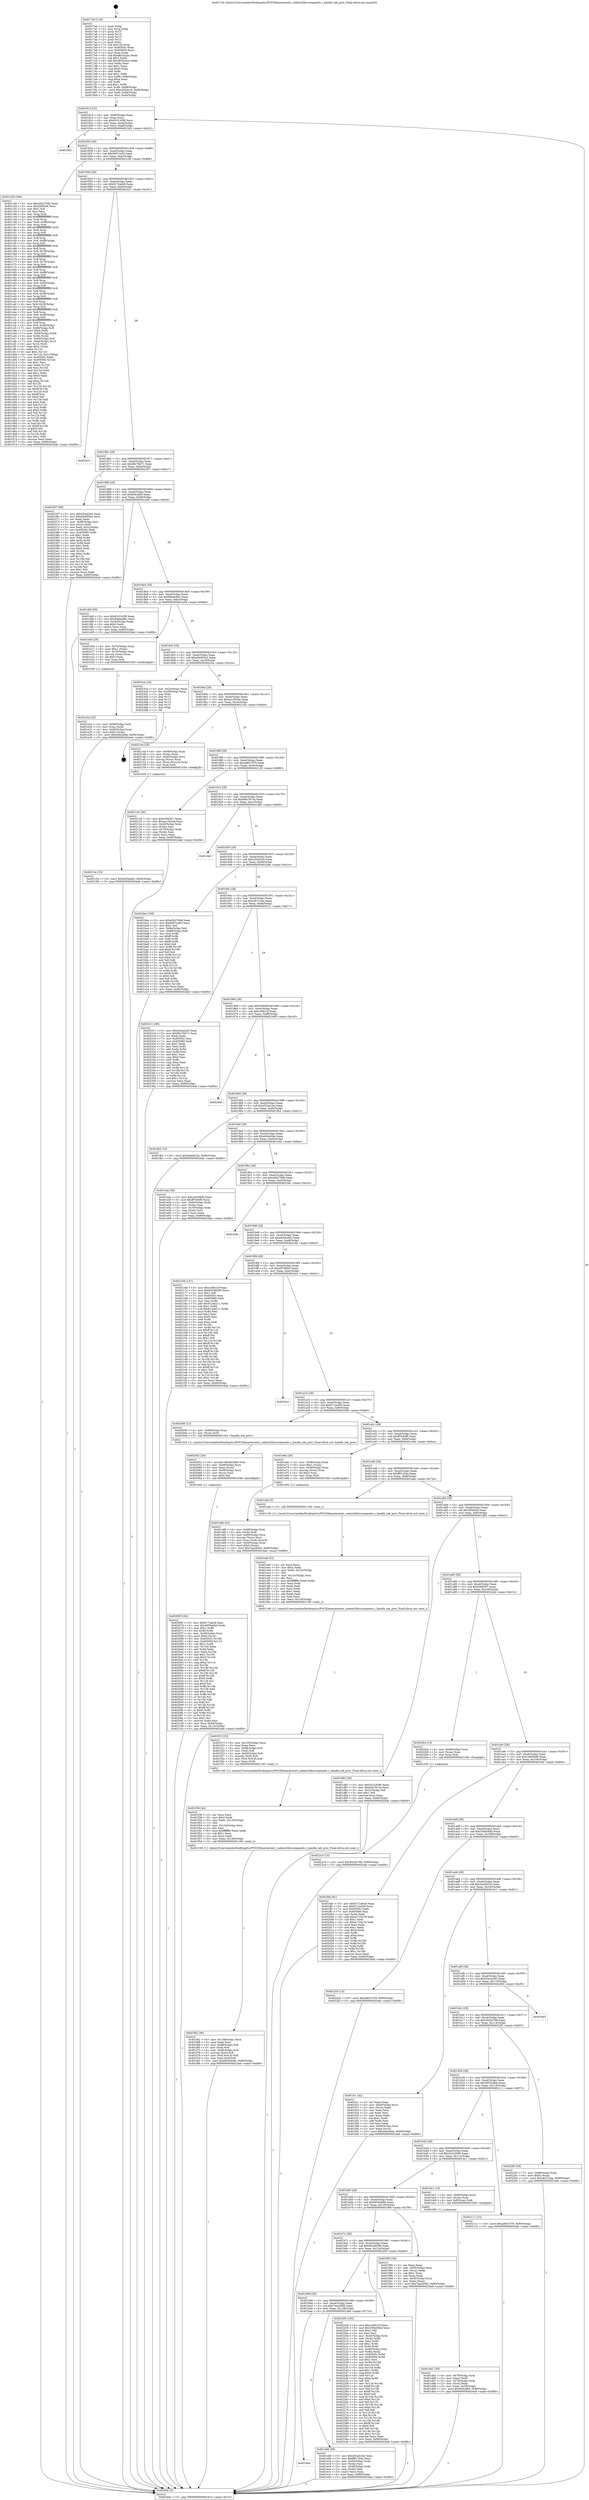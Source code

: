 digraph "0x4017a0" {
  label = "0x4017a0 (/mnt/c/Users/mathe/Desktop/tcc/POCII/binaries/extr_radare2librcorepanels.c_handle_tab_prev_Final-ollvm.out::main(0))"
  labelloc = "t"
  node[shape=record]

  Entry [label="",width=0.3,height=0.3,shape=circle,fillcolor=black,style=filled]
  "0x401814" [label="{
     0x401814 [32]\l
     | [instrs]\l
     &nbsp;&nbsp;0x401814 \<+6\>: mov -0x90(%rbp),%eax\l
     &nbsp;&nbsp;0x40181a \<+2\>: mov %eax,%ecx\l
     &nbsp;&nbsp;0x40181c \<+6\>: sub $0x816142f8,%ecx\l
     &nbsp;&nbsp;0x401822 \<+6\>: mov %eax,-0xa4(%rbp)\l
     &nbsp;&nbsp;0x401828 \<+6\>: mov %ecx,-0xa8(%rbp)\l
     &nbsp;&nbsp;0x40182e \<+6\>: je 00000000004022d2 \<main+0xb32\>\l
  }"]
  "0x4022d2" [label="{
     0x4022d2\l
  }", style=dashed]
  "0x401834" [label="{
     0x401834 [28]\l
     | [instrs]\l
     &nbsp;&nbsp;0x401834 \<+5\>: jmp 0000000000401839 \<main+0x99\>\l
     &nbsp;&nbsp;0x401839 \<+6\>: mov -0xa4(%rbp),%eax\l
     &nbsp;&nbsp;0x40183f \<+5\>: sub $0x9007ce62,%eax\l
     &nbsp;&nbsp;0x401844 \<+6\>: mov %eax,-0xac(%rbp)\l
     &nbsp;&nbsp;0x40184a \<+6\>: je 0000000000401c28 \<main+0x488\>\l
  }"]
  Exit [label="",width=0.3,height=0.3,shape=circle,fillcolor=black,style=filled,peripheries=2]
  "0x401c28" [label="{
     0x401c28 [346]\l
     | [instrs]\l
     &nbsp;&nbsp;0x401c28 \<+5\>: mov $0xe5b270db,%eax\l
     &nbsp;&nbsp;0x401c2d \<+5\>: mov $0x283f3d4,%ecx\l
     &nbsp;&nbsp;0x401c32 \<+2\>: mov $0x1,%dl\l
     &nbsp;&nbsp;0x401c34 \<+2\>: xor %esi,%esi\l
     &nbsp;&nbsp;0x401c36 \<+3\>: mov %rsp,%rdi\l
     &nbsp;&nbsp;0x401c39 \<+4\>: add $0xfffffffffffffff0,%rdi\l
     &nbsp;&nbsp;0x401c3d \<+3\>: mov %rdi,%rsp\l
     &nbsp;&nbsp;0x401c40 \<+7\>: mov %rdi,-0x88(%rbp)\l
     &nbsp;&nbsp;0x401c47 \<+3\>: mov %rsp,%rdi\l
     &nbsp;&nbsp;0x401c4a \<+4\>: add $0xfffffffffffffff0,%rdi\l
     &nbsp;&nbsp;0x401c4e \<+3\>: mov %rdi,%rsp\l
     &nbsp;&nbsp;0x401c51 \<+3\>: mov %rsp,%r8\l
     &nbsp;&nbsp;0x401c54 \<+4\>: add $0xfffffffffffffff0,%r8\l
     &nbsp;&nbsp;0x401c58 \<+3\>: mov %r8,%rsp\l
     &nbsp;&nbsp;0x401c5b \<+4\>: mov %r8,-0x80(%rbp)\l
     &nbsp;&nbsp;0x401c5f \<+3\>: mov %rsp,%r8\l
     &nbsp;&nbsp;0x401c62 \<+4\>: add $0xfffffffffffffff0,%r8\l
     &nbsp;&nbsp;0x401c66 \<+3\>: mov %r8,%rsp\l
     &nbsp;&nbsp;0x401c69 \<+4\>: mov %r8,-0x78(%rbp)\l
     &nbsp;&nbsp;0x401c6d \<+3\>: mov %rsp,%r8\l
     &nbsp;&nbsp;0x401c70 \<+4\>: add $0xfffffffffffffff0,%r8\l
     &nbsp;&nbsp;0x401c74 \<+3\>: mov %r8,%rsp\l
     &nbsp;&nbsp;0x401c77 \<+4\>: mov %r8,-0x70(%rbp)\l
     &nbsp;&nbsp;0x401c7b \<+3\>: mov %rsp,%r8\l
     &nbsp;&nbsp;0x401c7e \<+4\>: add $0xfffffffffffffff0,%r8\l
     &nbsp;&nbsp;0x401c82 \<+3\>: mov %r8,%rsp\l
     &nbsp;&nbsp;0x401c85 \<+4\>: mov %r8,-0x68(%rbp)\l
     &nbsp;&nbsp;0x401c89 \<+3\>: mov %rsp,%r8\l
     &nbsp;&nbsp;0x401c8c \<+4\>: add $0xfffffffffffffff0,%r8\l
     &nbsp;&nbsp;0x401c90 \<+3\>: mov %r8,%rsp\l
     &nbsp;&nbsp;0x401c93 \<+4\>: mov %r8,-0x60(%rbp)\l
     &nbsp;&nbsp;0x401c97 \<+3\>: mov %rsp,%r8\l
     &nbsp;&nbsp;0x401c9a \<+4\>: add $0xfffffffffffffff0,%r8\l
     &nbsp;&nbsp;0x401c9e \<+3\>: mov %r8,%rsp\l
     &nbsp;&nbsp;0x401ca1 \<+4\>: mov %r8,-0x58(%rbp)\l
     &nbsp;&nbsp;0x401ca5 \<+3\>: mov %rsp,%r8\l
     &nbsp;&nbsp;0x401ca8 \<+4\>: add $0xfffffffffffffff0,%r8\l
     &nbsp;&nbsp;0x401cac \<+3\>: mov %r8,%rsp\l
     &nbsp;&nbsp;0x401caf \<+4\>: mov %r8,-0x50(%rbp)\l
     &nbsp;&nbsp;0x401cb3 \<+3\>: mov %rsp,%r8\l
     &nbsp;&nbsp;0x401cb6 \<+4\>: add $0xfffffffffffffff0,%r8\l
     &nbsp;&nbsp;0x401cba \<+3\>: mov %r8,%rsp\l
     &nbsp;&nbsp;0x401cbd \<+4\>: mov %r8,-0x48(%rbp)\l
     &nbsp;&nbsp;0x401cc1 \<+3\>: mov %rsp,%r8\l
     &nbsp;&nbsp;0x401cc4 \<+4\>: add $0xfffffffffffffff0,%r8\l
     &nbsp;&nbsp;0x401cc8 \<+3\>: mov %r8,%rsp\l
     &nbsp;&nbsp;0x401ccb \<+4\>: mov %r8,-0x40(%rbp)\l
     &nbsp;&nbsp;0x401ccf \<+7\>: mov -0x88(%rbp),%r8\l
     &nbsp;&nbsp;0x401cd6 \<+7\>: movl $0x0,(%r8)\l
     &nbsp;&nbsp;0x401cdd \<+7\>: mov -0x94(%rbp),%r9d\l
     &nbsp;&nbsp;0x401ce4 \<+3\>: mov %r9d,(%rdi)\l
     &nbsp;&nbsp;0x401ce7 \<+4\>: mov -0x80(%rbp),%r8\l
     &nbsp;&nbsp;0x401ceb \<+7\>: mov -0xa0(%rbp),%r10\l
     &nbsp;&nbsp;0x401cf2 \<+3\>: mov %r10,(%r8)\l
     &nbsp;&nbsp;0x401cf5 \<+3\>: cmpl $0x2,(%rdi)\l
     &nbsp;&nbsp;0x401cf8 \<+4\>: setne %r11b\l
     &nbsp;&nbsp;0x401cfc \<+4\>: and $0x1,%r11b\l
     &nbsp;&nbsp;0x401d00 \<+4\>: mov %r11b,-0x31(%rbp)\l
     &nbsp;&nbsp;0x401d04 \<+7\>: mov 0x40505c,%ebx\l
     &nbsp;&nbsp;0x401d0b \<+8\>: mov 0x405060,%r14d\l
     &nbsp;&nbsp;0x401d13 \<+3\>: sub $0x1,%esi\l
     &nbsp;&nbsp;0x401d16 \<+3\>: mov %ebx,%r15d\l
     &nbsp;&nbsp;0x401d19 \<+3\>: add %esi,%r15d\l
     &nbsp;&nbsp;0x401d1c \<+4\>: imul %r15d,%ebx\l
     &nbsp;&nbsp;0x401d20 \<+3\>: and $0x1,%ebx\l
     &nbsp;&nbsp;0x401d23 \<+3\>: cmp $0x0,%ebx\l
     &nbsp;&nbsp;0x401d26 \<+4\>: sete %r11b\l
     &nbsp;&nbsp;0x401d2a \<+4\>: cmp $0xa,%r14d\l
     &nbsp;&nbsp;0x401d2e \<+4\>: setl %r12b\l
     &nbsp;&nbsp;0x401d32 \<+3\>: mov %r11b,%r13b\l
     &nbsp;&nbsp;0x401d35 \<+4\>: xor $0xff,%r13b\l
     &nbsp;&nbsp;0x401d39 \<+3\>: mov %r12b,%sil\l
     &nbsp;&nbsp;0x401d3c \<+4\>: xor $0xff,%sil\l
     &nbsp;&nbsp;0x401d40 \<+3\>: xor $0x0,%dl\l
     &nbsp;&nbsp;0x401d43 \<+3\>: mov %r13b,%dil\l
     &nbsp;&nbsp;0x401d46 \<+4\>: and $0x0,%dil\l
     &nbsp;&nbsp;0x401d4a \<+3\>: and %dl,%r11b\l
     &nbsp;&nbsp;0x401d4d \<+3\>: mov %sil,%r8b\l
     &nbsp;&nbsp;0x401d50 \<+4\>: and $0x0,%r8b\l
     &nbsp;&nbsp;0x401d54 \<+3\>: and %dl,%r12b\l
     &nbsp;&nbsp;0x401d57 \<+3\>: or %r11b,%dil\l
     &nbsp;&nbsp;0x401d5a \<+3\>: or %r12b,%r8b\l
     &nbsp;&nbsp;0x401d5d \<+3\>: xor %r8b,%dil\l
     &nbsp;&nbsp;0x401d60 \<+3\>: or %sil,%r13b\l
     &nbsp;&nbsp;0x401d63 \<+4\>: xor $0xff,%r13b\l
     &nbsp;&nbsp;0x401d67 \<+3\>: or $0x0,%dl\l
     &nbsp;&nbsp;0x401d6a \<+3\>: and %dl,%r13b\l
     &nbsp;&nbsp;0x401d6d \<+3\>: or %r13b,%dil\l
     &nbsp;&nbsp;0x401d70 \<+4\>: test $0x1,%dil\l
     &nbsp;&nbsp;0x401d74 \<+3\>: cmovne %ecx,%eax\l
     &nbsp;&nbsp;0x401d77 \<+6\>: mov %eax,-0x90(%rbp)\l
     &nbsp;&nbsp;0x401d7d \<+5\>: jmp 00000000004024ab \<main+0xd0b\>\l
  }"]
  "0x401850" [label="{
     0x401850 [28]\l
     | [instrs]\l
     &nbsp;&nbsp;0x401850 \<+5\>: jmp 0000000000401855 \<main+0xb5\>\l
     &nbsp;&nbsp;0x401855 \<+6\>: mov -0xa4(%rbp),%eax\l
     &nbsp;&nbsp;0x40185b \<+5\>: sub $0x9172a6c8,%eax\l
     &nbsp;&nbsp;0x401860 \<+6\>: mov %eax,-0xb0(%rbp)\l
     &nbsp;&nbsp;0x401866 \<+6\>: je 0000000000402421 \<main+0xc81\>\l
  }"]
  "0x4022c3" [label="{
     0x4022c3 [15]\l
     | [instrs]\l
     &nbsp;&nbsp;0x4022c3 \<+10\>: movl $0x45d2e798,-0x90(%rbp)\l
     &nbsp;&nbsp;0x4022cd \<+5\>: jmp 00000000004024ab \<main+0xd0b\>\l
  }"]
  "0x402421" [label="{
     0x402421\l
  }", style=dashed]
  "0x40186c" [label="{
     0x40186c [28]\l
     | [instrs]\l
     &nbsp;&nbsp;0x40186c \<+5\>: jmp 0000000000401871 \<main+0xd1\>\l
     &nbsp;&nbsp;0x401871 \<+6\>: mov -0xa4(%rbp),%eax\l
     &nbsp;&nbsp;0x401877 \<+5\>: sub $0x96c7bb71,%eax\l
     &nbsp;&nbsp;0x40187c \<+6\>: mov %eax,-0xb4(%rbp)\l
     &nbsp;&nbsp;0x401882 \<+6\>: je 0000000000402367 \<main+0xbc7\>\l
  }"]
  "0x40215e" [label="{
     0x40215e [15]\l
     | [instrs]\l
     &nbsp;&nbsp;0x40215e \<+10\>: movl $0xe645edd2,-0x90(%rbp)\l
     &nbsp;&nbsp;0x402168 \<+5\>: jmp 00000000004024ab \<main+0xd0b\>\l
  }"]
  "0x402367" [label="{
     0x402367 [99]\l
     | [instrs]\l
     &nbsp;&nbsp;0x402367 \<+5\>: mov $0x43eca2d3,%eax\l
     &nbsp;&nbsp;0x40236c \<+5\>: mov $0xa5e955e2,%ecx\l
     &nbsp;&nbsp;0x402371 \<+2\>: xor %edx,%edx\l
     &nbsp;&nbsp;0x402373 \<+7\>: mov -0x88(%rbp),%rsi\l
     &nbsp;&nbsp;0x40237a \<+2\>: mov (%rsi),%edi\l
     &nbsp;&nbsp;0x40237c \<+3\>: mov %edi,-0x2c(%rbp)\l
     &nbsp;&nbsp;0x40237f \<+7\>: mov 0x40505c,%edi\l
     &nbsp;&nbsp;0x402386 \<+8\>: mov 0x405060,%r8d\l
     &nbsp;&nbsp;0x40238e \<+3\>: sub $0x1,%edx\l
     &nbsp;&nbsp;0x402391 \<+3\>: mov %edi,%r9d\l
     &nbsp;&nbsp;0x402394 \<+3\>: add %edx,%r9d\l
     &nbsp;&nbsp;0x402397 \<+4\>: imul %r9d,%edi\l
     &nbsp;&nbsp;0x40239b \<+3\>: and $0x1,%edi\l
     &nbsp;&nbsp;0x40239e \<+3\>: cmp $0x0,%edi\l
     &nbsp;&nbsp;0x4023a1 \<+4\>: sete %r10b\l
     &nbsp;&nbsp;0x4023a5 \<+4\>: cmp $0xa,%r8d\l
     &nbsp;&nbsp;0x4023a9 \<+4\>: setl %r11b\l
     &nbsp;&nbsp;0x4023ad \<+3\>: mov %r10b,%bl\l
     &nbsp;&nbsp;0x4023b0 \<+3\>: and %r11b,%bl\l
     &nbsp;&nbsp;0x4023b3 \<+3\>: xor %r11b,%r10b\l
     &nbsp;&nbsp;0x4023b6 \<+3\>: or %r10b,%bl\l
     &nbsp;&nbsp;0x4023b9 \<+3\>: test $0x1,%bl\l
     &nbsp;&nbsp;0x4023bc \<+3\>: cmovne %ecx,%eax\l
     &nbsp;&nbsp;0x4023bf \<+6\>: mov %eax,-0x90(%rbp)\l
     &nbsp;&nbsp;0x4023c5 \<+5\>: jmp 00000000004024ab \<main+0xd0b\>\l
  }"]
  "0x401888" [label="{
     0x401888 [28]\l
     | [instrs]\l
     &nbsp;&nbsp;0x401888 \<+5\>: jmp 000000000040188d \<main+0xed\>\l
     &nbsp;&nbsp;0x40188d \<+6\>: mov -0xa4(%rbp),%eax\l
     &nbsp;&nbsp;0x401893 \<+5\>: sub $0x9cfcaf84,%eax\l
     &nbsp;&nbsp;0x401898 \<+6\>: mov %eax,-0xb8(%rbp)\l
     &nbsp;&nbsp;0x40189e \<+6\>: je 0000000000401def \<main+0x64f\>\l
  }"]
  "0x40206f" [label="{
     0x40206f [162]\l
     | [instrs]\l
     &nbsp;&nbsp;0x40206f \<+5\>: mov $0x9172a6c8,%esi\l
     &nbsp;&nbsp;0x402074 \<+5\>: mov $0x4955adbb,%edx\l
     &nbsp;&nbsp;0x402079 \<+3\>: mov $0x1,%r8b\l
     &nbsp;&nbsp;0x40207c \<+3\>: xor %r9d,%r9d\l
     &nbsp;&nbsp;0x40207f \<+4\>: mov -0x40(%rbp),%rcx\l
     &nbsp;&nbsp;0x402083 \<+6\>: movl $0x0,(%rcx)\l
     &nbsp;&nbsp;0x402089 \<+8\>: mov 0x40505c,%r10d\l
     &nbsp;&nbsp;0x402091 \<+8\>: mov 0x405060,%r11d\l
     &nbsp;&nbsp;0x402099 \<+4\>: sub $0x1,%r9d\l
     &nbsp;&nbsp;0x40209d \<+3\>: mov %r10d,%ebx\l
     &nbsp;&nbsp;0x4020a0 \<+3\>: add %r9d,%ebx\l
     &nbsp;&nbsp;0x4020a3 \<+4\>: imul %ebx,%r10d\l
     &nbsp;&nbsp;0x4020a7 \<+4\>: and $0x1,%r10d\l
     &nbsp;&nbsp;0x4020ab \<+4\>: cmp $0x0,%r10d\l
     &nbsp;&nbsp;0x4020af \<+4\>: sete %r14b\l
     &nbsp;&nbsp;0x4020b3 \<+4\>: cmp $0xa,%r11d\l
     &nbsp;&nbsp;0x4020b7 \<+4\>: setl %r15b\l
     &nbsp;&nbsp;0x4020bb \<+3\>: mov %r14b,%r12b\l
     &nbsp;&nbsp;0x4020be \<+4\>: xor $0xff,%r12b\l
     &nbsp;&nbsp;0x4020c2 \<+3\>: mov %r15b,%r13b\l
     &nbsp;&nbsp;0x4020c5 \<+4\>: xor $0xff,%r13b\l
     &nbsp;&nbsp;0x4020c9 \<+4\>: xor $0x0,%r8b\l
     &nbsp;&nbsp;0x4020cd \<+3\>: mov %r12b,%cl\l
     &nbsp;&nbsp;0x4020d0 \<+3\>: and $0x0,%cl\l
     &nbsp;&nbsp;0x4020d3 \<+3\>: and %r8b,%r14b\l
     &nbsp;&nbsp;0x4020d6 \<+3\>: mov %r13b,%dil\l
     &nbsp;&nbsp;0x4020d9 \<+4\>: and $0x0,%dil\l
     &nbsp;&nbsp;0x4020dd \<+3\>: and %r8b,%r15b\l
     &nbsp;&nbsp;0x4020e0 \<+3\>: or %r14b,%cl\l
     &nbsp;&nbsp;0x4020e3 \<+3\>: or %r15b,%dil\l
     &nbsp;&nbsp;0x4020e6 \<+3\>: xor %dil,%cl\l
     &nbsp;&nbsp;0x4020e9 \<+3\>: or %r13b,%r12b\l
     &nbsp;&nbsp;0x4020ec \<+4\>: xor $0xff,%r12b\l
     &nbsp;&nbsp;0x4020f0 \<+4\>: or $0x0,%r8b\l
     &nbsp;&nbsp;0x4020f4 \<+3\>: and %r8b,%r12b\l
     &nbsp;&nbsp;0x4020f7 \<+3\>: or %r12b,%cl\l
     &nbsp;&nbsp;0x4020fa \<+3\>: test $0x1,%cl\l
     &nbsp;&nbsp;0x4020fd \<+3\>: cmovne %edx,%esi\l
     &nbsp;&nbsp;0x402100 \<+6\>: mov %esi,-0x90(%rbp)\l
     &nbsp;&nbsp;0x402106 \<+6\>: mov %eax,-0x13c(%rbp)\l
     &nbsp;&nbsp;0x40210c \<+5\>: jmp 00000000004024ab \<main+0xd0b\>\l
  }"]
  "0x401def" [label="{
     0x401def [30]\l
     | [instrs]\l
     &nbsp;&nbsp;0x401def \<+5\>: mov $0x816142f8,%eax\l
     &nbsp;&nbsp;0x401df4 \<+5\>: mov $0x9debedb2,%ecx\l
     &nbsp;&nbsp;0x401df9 \<+3\>: mov -0x30(%rbp),%edx\l
     &nbsp;&nbsp;0x401dfc \<+3\>: cmp $0x0,%edx\l
     &nbsp;&nbsp;0x401dff \<+3\>: cmove %ecx,%eax\l
     &nbsp;&nbsp;0x401e02 \<+6\>: mov %eax,-0x90(%rbp)\l
     &nbsp;&nbsp;0x401e08 \<+5\>: jmp 00000000004024ab \<main+0xd0b\>\l
  }"]
  "0x4018a4" [label="{
     0x4018a4 [28]\l
     | [instrs]\l
     &nbsp;&nbsp;0x4018a4 \<+5\>: jmp 00000000004018a9 \<main+0x109\>\l
     &nbsp;&nbsp;0x4018a9 \<+6\>: mov -0xa4(%rbp),%eax\l
     &nbsp;&nbsp;0x4018af \<+5\>: sub $0x9debedb2,%eax\l
     &nbsp;&nbsp;0x4018b4 \<+6\>: mov %eax,-0xbc(%rbp)\l
     &nbsp;&nbsp;0x4018ba \<+6\>: je 0000000000401e0d \<main+0x66d\>\l
  }"]
  "0x402052" [label="{
     0x402052 [29]\l
     | [instrs]\l
     &nbsp;&nbsp;0x402052 \<+10\>: movabs $0x4030b6,%rdi\l
     &nbsp;&nbsp;0x40205c \<+4\>: mov -0x48(%rbp),%rcx\l
     &nbsp;&nbsp;0x402060 \<+2\>: mov %eax,(%rcx)\l
     &nbsp;&nbsp;0x402062 \<+4\>: mov -0x48(%rbp),%rcx\l
     &nbsp;&nbsp;0x402066 \<+2\>: mov (%rcx),%esi\l
     &nbsp;&nbsp;0x402068 \<+2\>: mov $0x0,%al\l
     &nbsp;&nbsp;0x40206a \<+5\>: call 0000000000401040 \<printf@plt\>\l
     | [calls]\l
     &nbsp;&nbsp;0x401040 \{1\} (unknown)\l
  }"]
  "0x401e0d" [label="{
     0x401e0d [29]\l
     | [instrs]\l
     &nbsp;&nbsp;0x401e0d \<+4\>: mov -0x70(%rbp),%rax\l
     &nbsp;&nbsp;0x401e11 \<+6\>: movl $0x1,(%rax)\l
     &nbsp;&nbsp;0x401e17 \<+4\>: mov -0x70(%rbp),%rax\l
     &nbsp;&nbsp;0x401e1b \<+3\>: movslq (%rax),%rax\l
     &nbsp;&nbsp;0x401e1e \<+4\>: shl $0x3,%rax\l
     &nbsp;&nbsp;0x401e22 \<+3\>: mov %rax,%rdi\l
     &nbsp;&nbsp;0x401e25 \<+5\>: call 0000000000401050 \<malloc@plt\>\l
     | [calls]\l
     &nbsp;&nbsp;0x401050 \{1\} (unknown)\l
  }"]
  "0x4018c0" [label="{
     0x4018c0 [28]\l
     | [instrs]\l
     &nbsp;&nbsp;0x4018c0 \<+5\>: jmp 00000000004018c5 \<main+0x125\>\l
     &nbsp;&nbsp;0x4018c5 \<+6\>: mov -0xa4(%rbp),%eax\l
     &nbsp;&nbsp;0x4018cb \<+5\>: sub $0xa5e955e2,%eax\l
     &nbsp;&nbsp;0x4018d0 \<+6\>: mov %eax,-0xc0(%rbp)\l
     &nbsp;&nbsp;0x4018d6 \<+6\>: je 00000000004023ca \<main+0xc2a\>\l
  }"]
  "0x401f62" [label="{
     0x401f62 [46]\l
     | [instrs]\l
     &nbsp;&nbsp;0x401f62 \<+6\>: mov -0x138(%rbp),%ecx\l
     &nbsp;&nbsp;0x401f68 \<+3\>: imul %eax,%ecx\l
     &nbsp;&nbsp;0x401f6b \<+4\>: mov -0x68(%rbp),%r8\l
     &nbsp;&nbsp;0x401f6f \<+3\>: mov (%r8),%r8\l
     &nbsp;&nbsp;0x401f72 \<+4\>: mov -0x60(%rbp),%r9\l
     &nbsp;&nbsp;0x401f76 \<+3\>: movslq (%r9),%r9\l
     &nbsp;&nbsp;0x401f79 \<+4\>: mov (%r8,%r9,8),%r8\l
     &nbsp;&nbsp;0x401f7d \<+4\>: mov %ecx,0x4(%r8)\l
     &nbsp;&nbsp;0x401f81 \<+10\>: movl $0x6630de8e,-0x90(%rbp)\l
     &nbsp;&nbsp;0x401f8b \<+5\>: jmp 00000000004024ab \<main+0xd0b\>\l
  }"]
  "0x4023ca" [label="{
     0x4023ca [18]\l
     | [instrs]\l
     &nbsp;&nbsp;0x4023ca \<+3\>: mov -0x2c(%rbp),%eax\l
     &nbsp;&nbsp;0x4023cd \<+4\>: lea -0x28(%rbp),%rsp\l
     &nbsp;&nbsp;0x4023d1 \<+1\>: pop %rbx\l
     &nbsp;&nbsp;0x4023d2 \<+2\>: pop %r12\l
     &nbsp;&nbsp;0x4023d4 \<+2\>: pop %r13\l
     &nbsp;&nbsp;0x4023d6 \<+2\>: pop %r14\l
     &nbsp;&nbsp;0x4023d8 \<+2\>: pop %r15\l
     &nbsp;&nbsp;0x4023da \<+1\>: pop %rbp\l
     &nbsp;&nbsp;0x4023db \<+1\>: ret\l
  }"]
  "0x4018dc" [label="{
     0x4018dc [28]\l
     | [instrs]\l
     &nbsp;&nbsp;0x4018dc \<+5\>: jmp 00000000004018e1 \<main+0x141\>\l
     &nbsp;&nbsp;0x4018e1 \<+6\>: mov -0xa4(%rbp),%eax\l
     &nbsp;&nbsp;0x4018e7 \<+5\>: sub $0xaa1302ee,%eax\l
     &nbsp;&nbsp;0x4018ec \<+6\>: mov %eax,-0xc4(%rbp)\l
     &nbsp;&nbsp;0x4018f2 \<+6\>: je 0000000000402144 \<main+0x9a4\>\l
  }"]
  "0x401f36" [label="{
     0x401f36 [44]\l
     | [instrs]\l
     &nbsp;&nbsp;0x401f36 \<+2\>: xor %ecx,%ecx\l
     &nbsp;&nbsp;0x401f38 \<+5\>: mov $0x2,%edx\l
     &nbsp;&nbsp;0x401f3d \<+6\>: mov %edx,-0x134(%rbp)\l
     &nbsp;&nbsp;0x401f43 \<+1\>: cltd\l
     &nbsp;&nbsp;0x401f44 \<+6\>: mov -0x134(%rbp),%esi\l
     &nbsp;&nbsp;0x401f4a \<+2\>: idiv %esi\l
     &nbsp;&nbsp;0x401f4c \<+6\>: imul $0xfffffffe,%edx,%edx\l
     &nbsp;&nbsp;0x401f52 \<+3\>: sub $0x1,%ecx\l
     &nbsp;&nbsp;0x401f55 \<+2\>: sub %ecx,%edx\l
     &nbsp;&nbsp;0x401f57 \<+6\>: mov %edx,-0x138(%rbp)\l
     &nbsp;&nbsp;0x401f5d \<+5\>: call 0000000000401160 \<next_i\>\l
     | [calls]\l
     &nbsp;&nbsp;0x401160 \{1\} (/mnt/c/Users/mathe/Desktop/tcc/POCII/binaries/extr_radare2librcorepanels.c_handle_tab_prev_Final-ollvm.out::next_i)\l
  }"]
  "0x402144" [label="{
     0x402144 [26]\l
     | [instrs]\l
     &nbsp;&nbsp;0x402144 \<+4\>: mov -0x68(%rbp),%rax\l
     &nbsp;&nbsp;0x402148 \<+3\>: mov (%rax),%rax\l
     &nbsp;&nbsp;0x40214b \<+4\>: mov -0x40(%rbp),%rcx\l
     &nbsp;&nbsp;0x40214f \<+3\>: movslq (%rcx),%rcx\l
     &nbsp;&nbsp;0x402152 \<+4\>: mov (%rax,%rcx,8),%rax\l
     &nbsp;&nbsp;0x402156 \<+3\>: mov %rax,%rdi\l
     &nbsp;&nbsp;0x402159 \<+5\>: call 0000000000401030 \<free@plt\>\l
     | [calls]\l
     &nbsp;&nbsp;0x401030 \{1\} (unknown)\l
  }"]
  "0x4018f8" [label="{
     0x4018f8 [28]\l
     | [instrs]\l
     &nbsp;&nbsp;0x4018f8 \<+5\>: jmp 00000000004018fd \<main+0x15d\>\l
     &nbsp;&nbsp;0x4018fd \<+6\>: mov -0xa4(%rbp),%eax\l
     &nbsp;&nbsp;0x401903 \<+5\>: sub $0xad651979,%eax\l
     &nbsp;&nbsp;0x401908 \<+6\>: mov %eax,-0xc8(%rbp)\l
     &nbsp;&nbsp;0x40190e \<+6\>: je 0000000000402120 \<main+0x980\>\l
  }"]
  "0x401f13" [label="{
     0x401f13 [35]\l
     | [instrs]\l
     &nbsp;&nbsp;0x401f13 \<+6\>: mov -0x130(%rbp),%ecx\l
     &nbsp;&nbsp;0x401f19 \<+3\>: imul %eax,%ecx\l
     &nbsp;&nbsp;0x401f1c \<+4\>: mov -0x68(%rbp),%r8\l
     &nbsp;&nbsp;0x401f20 \<+3\>: mov (%r8),%r8\l
     &nbsp;&nbsp;0x401f23 \<+4\>: mov -0x60(%rbp),%r9\l
     &nbsp;&nbsp;0x401f27 \<+3\>: movslq (%r9),%r9\l
     &nbsp;&nbsp;0x401f2a \<+4\>: mov (%r8,%r9,8),%r8\l
     &nbsp;&nbsp;0x401f2e \<+3\>: mov %ecx,(%r8)\l
     &nbsp;&nbsp;0x401f31 \<+5\>: call 0000000000401160 \<next_i\>\l
     | [calls]\l
     &nbsp;&nbsp;0x401160 \{1\} (/mnt/c/Users/mathe/Desktop/tcc/POCII/binaries/extr_radare2librcorepanels.c_handle_tab_prev_Final-ollvm.out::next_i)\l
  }"]
  "0x402120" [label="{
     0x402120 [36]\l
     | [instrs]\l
     &nbsp;&nbsp;0x402120 \<+5\>: mov $0xe59d307,%eax\l
     &nbsp;&nbsp;0x402125 \<+5\>: mov $0xaa1302ee,%ecx\l
     &nbsp;&nbsp;0x40212a \<+4\>: mov -0x40(%rbp),%rdx\l
     &nbsp;&nbsp;0x40212e \<+2\>: mov (%rdx),%esi\l
     &nbsp;&nbsp;0x402130 \<+4\>: mov -0x70(%rbp),%rdx\l
     &nbsp;&nbsp;0x402134 \<+2\>: cmp (%rdx),%esi\l
     &nbsp;&nbsp;0x402136 \<+3\>: cmovl %ecx,%eax\l
     &nbsp;&nbsp;0x402139 \<+6\>: mov %eax,-0x90(%rbp)\l
     &nbsp;&nbsp;0x40213f \<+5\>: jmp 00000000004024ab \<main+0xd0b\>\l
  }"]
  "0x401914" [label="{
     0x401914 [28]\l
     | [instrs]\l
     &nbsp;&nbsp;0x401914 \<+5\>: jmp 0000000000401919 \<main+0x179\>\l
     &nbsp;&nbsp;0x401919 \<+6\>: mov -0xa4(%rbp),%eax\l
     &nbsp;&nbsp;0x40191f \<+5\>: sub $0xb6a7813e,%eax\l
     &nbsp;&nbsp;0x401924 \<+6\>: mov %eax,-0xcc(%rbp)\l
     &nbsp;&nbsp;0x40192a \<+6\>: je 0000000000401da0 \<main+0x600\>\l
  }"]
  "0x401edf" [label="{
     0x401edf [52]\l
     | [instrs]\l
     &nbsp;&nbsp;0x401edf \<+2\>: xor %ecx,%ecx\l
     &nbsp;&nbsp;0x401ee1 \<+5\>: mov $0x2,%edx\l
     &nbsp;&nbsp;0x401ee6 \<+6\>: mov %edx,-0x12c(%rbp)\l
     &nbsp;&nbsp;0x401eec \<+1\>: cltd\l
     &nbsp;&nbsp;0x401eed \<+6\>: mov -0x12c(%rbp),%esi\l
     &nbsp;&nbsp;0x401ef3 \<+2\>: idiv %esi\l
     &nbsp;&nbsp;0x401ef5 \<+6\>: imul $0xfffffffe,%edx,%edx\l
     &nbsp;&nbsp;0x401efb \<+2\>: mov %ecx,%edi\l
     &nbsp;&nbsp;0x401efd \<+2\>: sub %edx,%edi\l
     &nbsp;&nbsp;0x401eff \<+2\>: mov %ecx,%edx\l
     &nbsp;&nbsp;0x401f01 \<+3\>: sub $0x1,%edx\l
     &nbsp;&nbsp;0x401f04 \<+2\>: add %edx,%edi\l
     &nbsp;&nbsp;0x401f06 \<+2\>: sub %edi,%ecx\l
     &nbsp;&nbsp;0x401f08 \<+6\>: mov %ecx,-0x130(%rbp)\l
     &nbsp;&nbsp;0x401f0e \<+5\>: call 0000000000401160 \<next_i\>\l
     | [calls]\l
     &nbsp;&nbsp;0x401160 \{1\} (/mnt/c/Users/mathe/Desktop/tcc/POCII/binaries/extr_radare2librcorepanels.c_handle_tab_prev_Final-ollvm.out::next_i)\l
  }"]
  "0x401da0" [label="{
     0x401da0\l
  }", style=dashed]
  "0x401930" [label="{
     0x401930 [28]\l
     | [instrs]\l
     &nbsp;&nbsp;0x401930 \<+5\>: jmp 0000000000401935 \<main+0x195\>\l
     &nbsp;&nbsp;0x401935 \<+6\>: mov -0xa4(%rbp),%eax\l
     &nbsp;&nbsp;0x40193b \<+5\>: sub $0xc262bcc9,%eax\l
     &nbsp;&nbsp;0x401940 \<+6\>: mov %eax,-0xd0(%rbp)\l
     &nbsp;&nbsp;0x401946 \<+6\>: je 0000000000401bbe \<main+0x41e\>\l
  }"]
  "0x401bb4" [label="{
     0x401bb4\l
  }", style=dashed]
  "0x401bbe" [label="{
     0x401bbe [106]\l
     | [instrs]\l
     &nbsp;&nbsp;0x401bbe \<+5\>: mov $0xe5b270db,%eax\l
     &nbsp;&nbsp;0x401bc3 \<+5\>: mov $0x9007ce62,%ecx\l
     &nbsp;&nbsp;0x401bc8 \<+2\>: mov $0x1,%dl\l
     &nbsp;&nbsp;0x401bca \<+7\>: mov -0x8a(%rbp),%sil\l
     &nbsp;&nbsp;0x401bd1 \<+7\>: mov -0x89(%rbp),%dil\l
     &nbsp;&nbsp;0x401bd8 \<+3\>: mov %sil,%r8b\l
     &nbsp;&nbsp;0x401bdb \<+4\>: xor $0xff,%r8b\l
     &nbsp;&nbsp;0x401bdf \<+3\>: mov %dil,%r9b\l
     &nbsp;&nbsp;0x401be2 \<+4\>: xor $0xff,%r9b\l
     &nbsp;&nbsp;0x401be6 \<+3\>: xor $0x0,%dl\l
     &nbsp;&nbsp;0x401be9 \<+3\>: mov %r8b,%r10b\l
     &nbsp;&nbsp;0x401bec \<+4\>: and $0x0,%r10b\l
     &nbsp;&nbsp;0x401bf0 \<+3\>: and %dl,%sil\l
     &nbsp;&nbsp;0x401bf3 \<+3\>: mov %r9b,%r11b\l
     &nbsp;&nbsp;0x401bf6 \<+4\>: and $0x0,%r11b\l
     &nbsp;&nbsp;0x401bfa \<+3\>: and %dl,%dil\l
     &nbsp;&nbsp;0x401bfd \<+3\>: or %sil,%r10b\l
     &nbsp;&nbsp;0x401c00 \<+3\>: or %dil,%r11b\l
     &nbsp;&nbsp;0x401c03 \<+3\>: xor %r11b,%r10b\l
     &nbsp;&nbsp;0x401c06 \<+3\>: or %r9b,%r8b\l
     &nbsp;&nbsp;0x401c09 \<+4\>: xor $0xff,%r8b\l
     &nbsp;&nbsp;0x401c0d \<+3\>: or $0x0,%dl\l
     &nbsp;&nbsp;0x401c10 \<+3\>: and %dl,%r8b\l
     &nbsp;&nbsp;0x401c13 \<+3\>: or %r8b,%r10b\l
     &nbsp;&nbsp;0x401c16 \<+4\>: test $0x1,%r10b\l
     &nbsp;&nbsp;0x401c1a \<+3\>: cmovne %ecx,%eax\l
     &nbsp;&nbsp;0x401c1d \<+6\>: mov %eax,-0x90(%rbp)\l
     &nbsp;&nbsp;0x401c23 \<+5\>: jmp 00000000004024ab \<main+0xd0b\>\l
  }"]
  "0x40194c" [label="{
     0x40194c [28]\l
     | [instrs]\l
     &nbsp;&nbsp;0x40194c \<+5\>: jmp 0000000000401951 \<main+0x1b1\>\l
     &nbsp;&nbsp;0x401951 \<+6\>: mov -0xa4(%rbp),%eax\l
     &nbsp;&nbsp;0x401957 \<+5\>: sub $0xc8c7c3aa,%eax\l
     &nbsp;&nbsp;0x40195c \<+6\>: mov %eax,-0xd4(%rbp)\l
     &nbsp;&nbsp;0x401962 \<+6\>: je 0000000000402311 \<main+0xb71\>\l
  }"]
  "0x4024ab" [label="{
     0x4024ab [5]\l
     | [instrs]\l
     &nbsp;&nbsp;0x4024ab \<+5\>: jmp 0000000000401814 \<main+0x74\>\l
  }"]
  "0x4017a0" [label="{
     0x4017a0 [116]\l
     | [instrs]\l
     &nbsp;&nbsp;0x4017a0 \<+1\>: push %rbp\l
     &nbsp;&nbsp;0x4017a1 \<+3\>: mov %rsp,%rbp\l
     &nbsp;&nbsp;0x4017a4 \<+2\>: push %r15\l
     &nbsp;&nbsp;0x4017a6 \<+2\>: push %r14\l
     &nbsp;&nbsp;0x4017a8 \<+2\>: push %r13\l
     &nbsp;&nbsp;0x4017aa \<+2\>: push %r12\l
     &nbsp;&nbsp;0x4017ac \<+1\>: push %rbx\l
     &nbsp;&nbsp;0x4017ad \<+7\>: sub $0x128,%rsp\l
     &nbsp;&nbsp;0x4017b4 \<+7\>: mov 0x40505c,%eax\l
     &nbsp;&nbsp;0x4017bb \<+7\>: mov 0x405060,%ecx\l
     &nbsp;&nbsp;0x4017c2 \<+2\>: mov %eax,%edx\l
     &nbsp;&nbsp;0x4017c4 \<+6\>: sub $0xd632a2ec,%edx\l
     &nbsp;&nbsp;0x4017ca \<+3\>: sub $0x1,%edx\l
     &nbsp;&nbsp;0x4017cd \<+6\>: add $0xd632a2ec,%edx\l
     &nbsp;&nbsp;0x4017d3 \<+3\>: imul %edx,%eax\l
     &nbsp;&nbsp;0x4017d6 \<+3\>: and $0x1,%eax\l
     &nbsp;&nbsp;0x4017d9 \<+3\>: cmp $0x0,%eax\l
     &nbsp;&nbsp;0x4017dc \<+4\>: sete %r8b\l
     &nbsp;&nbsp;0x4017e0 \<+4\>: and $0x1,%r8b\l
     &nbsp;&nbsp;0x4017e4 \<+7\>: mov %r8b,-0x8a(%rbp)\l
     &nbsp;&nbsp;0x4017eb \<+3\>: cmp $0xa,%ecx\l
     &nbsp;&nbsp;0x4017ee \<+4\>: setl %r8b\l
     &nbsp;&nbsp;0x4017f2 \<+4\>: and $0x1,%r8b\l
     &nbsp;&nbsp;0x4017f6 \<+7\>: mov %r8b,-0x89(%rbp)\l
     &nbsp;&nbsp;0x4017fd \<+10\>: movl $0xc262bcc9,-0x90(%rbp)\l
     &nbsp;&nbsp;0x401807 \<+6\>: mov %edi,-0x94(%rbp)\l
     &nbsp;&nbsp;0x40180d \<+7\>: mov %rsi,-0xa0(%rbp)\l
  }"]
  "0x401eb6" [label="{
     0x401eb6 [36]\l
     | [instrs]\l
     &nbsp;&nbsp;0x401eb6 \<+5\>: mov $0xd52a41be,%eax\l
     &nbsp;&nbsp;0x401ebb \<+5\>: mov $0xff91204a,%ecx\l
     &nbsp;&nbsp;0x401ec0 \<+4\>: mov -0x50(%rbp),%rdx\l
     &nbsp;&nbsp;0x401ec4 \<+2\>: mov (%rdx),%esi\l
     &nbsp;&nbsp;0x401ec6 \<+4\>: mov -0x58(%rbp),%rdx\l
     &nbsp;&nbsp;0x401eca \<+2\>: cmp (%rdx),%esi\l
     &nbsp;&nbsp;0x401ecc \<+3\>: cmovl %ecx,%eax\l
     &nbsp;&nbsp;0x401ecf \<+6\>: mov %eax,-0x90(%rbp)\l
     &nbsp;&nbsp;0x401ed5 \<+5\>: jmp 00000000004024ab \<main+0xd0b\>\l
  }"]
  "0x401b98" [label="{
     0x401b98 [28]\l
     | [instrs]\l
     &nbsp;&nbsp;0x401b98 \<+5\>: jmp 0000000000401b9d \<main+0x3fd\>\l
     &nbsp;&nbsp;0x401b9d \<+6\>: mov -0xa4(%rbp),%eax\l
     &nbsp;&nbsp;0x401ba3 \<+5\>: sub $0x7aa2d392,%eax\l
     &nbsp;&nbsp;0x401ba8 \<+6\>: mov %eax,-0x128(%rbp)\l
     &nbsp;&nbsp;0x401bae \<+6\>: je 0000000000401eb6 \<main+0x716\>\l
  }"]
  "0x402311" [label="{
     0x402311 [86]\l
     | [instrs]\l
     &nbsp;&nbsp;0x402311 \<+5\>: mov $0x43eca2d3,%eax\l
     &nbsp;&nbsp;0x402316 \<+5\>: mov $0x96c7bb71,%ecx\l
     &nbsp;&nbsp;0x40231b \<+2\>: xor %edx,%edx\l
     &nbsp;&nbsp;0x40231d \<+7\>: mov 0x40505c,%esi\l
     &nbsp;&nbsp;0x402324 \<+7\>: mov 0x405060,%edi\l
     &nbsp;&nbsp;0x40232b \<+3\>: sub $0x1,%edx\l
     &nbsp;&nbsp;0x40232e \<+3\>: mov %esi,%r8d\l
     &nbsp;&nbsp;0x402331 \<+3\>: add %edx,%r8d\l
     &nbsp;&nbsp;0x402334 \<+4\>: imul %r8d,%esi\l
     &nbsp;&nbsp;0x402338 \<+3\>: and $0x1,%esi\l
     &nbsp;&nbsp;0x40233b \<+3\>: cmp $0x0,%esi\l
     &nbsp;&nbsp;0x40233e \<+4\>: sete %r9b\l
     &nbsp;&nbsp;0x402342 \<+3\>: cmp $0xa,%edi\l
     &nbsp;&nbsp;0x402345 \<+4\>: setl %r10b\l
     &nbsp;&nbsp;0x402349 \<+3\>: mov %r9b,%r11b\l
     &nbsp;&nbsp;0x40234c \<+3\>: and %r10b,%r11b\l
     &nbsp;&nbsp;0x40234f \<+3\>: xor %r10b,%r9b\l
     &nbsp;&nbsp;0x402352 \<+3\>: or %r9b,%r11b\l
     &nbsp;&nbsp;0x402355 \<+4\>: test $0x1,%r11b\l
     &nbsp;&nbsp;0x402359 \<+3\>: cmovne %ecx,%eax\l
     &nbsp;&nbsp;0x40235c \<+6\>: mov %eax,-0x90(%rbp)\l
     &nbsp;&nbsp;0x402362 \<+5\>: jmp 00000000004024ab \<main+0xd0b\>\l
  }"]
  "0x401968" [label="{
     0x401968 [28]\l
     | [instrs]\l
     &nbsp;&nbsp;0x401968 \<+5\>: jmp 000000000040196d \<main+0x1cd\>\l
     &nbsp;&nbsp;0x40196d \<+6\>: mov -0xa4(%rbp),%eax\l
     &nbsp;&nbsp;0x401973 \<+5\>: sub $0xccf4b1cf,%eax\l
     &nbsp;&nbsp;0x401978 \<+6\>: mov %eax,-0xd8(%rbp)\l
     &nbsp;&nbsp;0x40197e \<+6\>: je 0000000000402469 \<main+0xcc9\>\l
  }"]
  "0x402200" [label="{
     0x402200 [165]\l
     | [instrs]\l
     &nbsp;&nbsp;0x402200 \<+5\>: mov $0xccf4b1cf,%eax\l
     &nbsp;&nbsp;0x402205 \<+5\>: mov $0x358e584d,%ecx\l
     &nbsp;&nbsp;0x40220a \<+2\>: mov $0x1,%dl\l
     &nbsp;&nbsp;0x40220c \<+2\>: xor %esi,%esi\l
     &nbsp;&nbsp;0x40220e \<+4\>: mov -0x40(%rbp),%rdi\l
     &nbsp;&nbsp;0x402212 \<+3\>: mov (%rdi),%r8d\l
     &nbsp;&nbsp;0x402215 \<+3\>: mov %esi,%r9d\l
     &nbsp;&nbsp;0x402218 \<+4\>: sub $0x1,%r9d\l
     &nbsp;&nbsp;0x40221c \<+3\>: sub %r9d,%r8d\l
     &nbsp;&nbsp;0x40221f \<+4\>: mov -0x40(%rbp),%rdi\l
     &nbsp;&nbsp;0x402223 \<+3\>: mov %r8d,(%rdi)\l
     &nbsp;&nbsp;0x402226 \<+8\>: mov 0x40505c,%r8d\l
     &nbsp;&nbsp;0x40222e \<+8\>: mov 0x405060,%r9d\l
     &nbsp;&nbsp;0x402236 \<+3\>: sub $0x1,%esi\l
     &nbsp;&nbsp;0x402239 \<+3\>: mov %r8d,%r10d\l
     &nbsp;&nbsp;0x40223c \<+3\>: add %esi,%r10d\l
     &nbsp;&nbsp;0x40223f \<+4\>: imul %r10d,%r8d\l
     &nbsp;&nbsp;0x402243 \<+4\>: and $0x1,%r8d\l
     &nbsp;&nbsp;0x402247 \<+4\>: cmp $0x0,%r8d\l
     &nbsp;&nbsp;0x40224b \<+4\>: sete %r11b\l
     &nbsp;&nbsp;0x40224f \<+4\>: cmp $0xa,%r9d\l
     &nbsp;&nbsp;0x402253 \<+3\>: setl %bl\l
     &nbsp;&nbsp;0x402256 \<+3\>: mov %r11b,%r14b\l
     &nbsp;&nbsp;0x402259 \<+4\>: xor $0xff,%r14b\l
     &nbsp;&nbsp;0x40225d \<+3\>: mov %bl,%r15b\l
     &nbsp;&nbsp;0x402260 \<+4\>: xor $0xff,%r15b\l
     &nbsp;&nbsp;0x402264 \<+3\>: xor $0x0,%dl\l
     &nbsp;&nbsp;0x402267 \<+3\>: mov %r14b,%r12b\l
     &nbsp;&nbsp;0x40226a \<+4\>: and $0x0,%r12b\l
     &nbsp;&nbsp;0x40226e \<+3\>: and %dl,%r11b\l
     &nbsp;&nbsp;0x402271 \<+3\>: mov %r15b,%r13b\l
     &nbsp;&nbsp;0x402274 \<+4\>: and $0x0,%r13b\l
     &nbsp;&nbsp;0x402278 \<+2\>: and %dl,%bl\l
     &nbsp;&nbsp;0x40227a \<+3\>: or %r11b,%r12b\l
     &nbsp;&nbsp;0x40227d \<+3\>: or %bl,%r13b\l
     &nbsp;&nbsp;0x402280 \<+3\>: xor %r13b,%r12b\l
     &nbsp;&nbsp;0x402283 \<+3\>: or %r15b,%r14b\l
     &nbsp;&nbsp;0x402286 \<+4\>: xor $0xff,%r14b\l
     &nbsp;&nbsp;0x40228a \<+3\>: or $0x0,%dl\l
     &nbsp;&nbsp;0x40228d \<+3\>: and %dl,%r14b\l
     &nbsp;&nbsp;0x402290 \<+3\>: or %r14b,%r12b\l
     &nbsp;&nbsp;0x402293 \<+4\>: test $0x1,%r12b\l
     &nbsp;&nbsp;0x402297 \<+3\>: cmovne %ecx,%eax\l
     &nbsp;&nbsp;0x40229a \<+6\>: mov %eax,-0x90(%rbp)\l
     &nbsp;&nbsp;0x4022a0 \<+5\>: jmp 00000000004024ab \<main+0xd0b\>\l
  }"]
  "0x402469" [label="{
     0x402469\l
  }", style=dashed]
  "0x401984" [label="{
     0x401984 [28]\l
     | [instrs]\l
     &nbsp;&nbsp;0x401984 \<+5\>: jmp 0000000000401989 \<main+0x1e9\>\l
     &nbsp;&nbsp;0x401989 \<+6\>: mov -0xa4(%rbp),%eax\l
     &nbsp;&nbsp;0x40198f \<+5\>: sub $0xd52a41be,%eax\l
     &nbsp;&nbsp;0x401994 \<+6\>: mov %eax,-0xdc(%rbp)\l
     &nbsp;&nbsp;0x40199a \<+6\>: je 0000000000401fb2 \<main+0x812\>\l
  }"]
  "0x401b7c" [label="{
     0x401b7c [28]\l
     | [instrs]\l
     &nbsp;&nbsp;0x401b7c \<+5\>: jmp 0000000000401b81 \<main+0x3e1\>\l
     &nbsp;&nbsp;0x401b81 \<+6\>: mov -0xa4(%rbp),%eax\l
     &nbsp;&nbsp;0x401b87 \<+5\>: sub $0x691b8299,%eax\l
     &nbsp;&nbsp;0x401b8c \<+6\>: mov %eax,-0x124(%rbp)\l
     &nbsp;&nbsp;0x401b92 \<+6\>: je 0000000000402200 \<main+0xa60\>\l
  }"]
  "0x401fb2" [label="{
     0x401fb2 [15]\l
     | [instrs]\l
     &nbsp;&nbsp;0x401fb2 \<+10\>: movl $0x3ae6d23d,-0x90(%rbp)\l
     &nbsp;&nbsp;0x401fbc \<+5\>: jmp 00000000004024ab \<main+0xd0b\>\l
  }"]
  "0x4019a0" [label="{
     0x4019a0 [28]\l
     | [instrs]\l
     &nbsp;&nbsp;0x4019a0 \<+5\>: jmp 00000000004019a5 \<main+0x205\>\l
     &nbsp;&nbsp;0x4019a5 \<+6\>: mov -0xa4(%rbp),%eax\l
     &nbsp;&nbsp;0x4019ab \<+5\>: sub $0xe0dcb0ee,%eax\l
     &nbsp;&nbsp;0x4019b0 \<+6\>: mov %eax,-0xe0(%rbp)\l
     &nbsp;&nbsp;0x4019b6 \<+6\>: je 0000000000401e4a \<main+0x6aa\>\l
  }"]
  "0x401f90" [label="{
     0x401f90 [34]\l
     | [instrs]\l
     &nbsp;&nbsp;0x401f90 \<+2\>: xor %eax,%eax\l
     &nbsp;&nbsp;0x401f92 \<+4\>: mov -0x50(%rbp),%rcx\l
     &nbsp;&nbsp;0x401f96 \<+2\>: mov (%rcx),%edx\l
     &nbsp;&nbsp;0x401f98 \<+3\>: sub $0x1,%eax\l
     &nbsp;&nbsp;0x401f9b \<+2\>: sub %eax,%edx\l
     &nbsp;&nbsp;0x401f9d \<+4\>: mov -0x50(%rbp),%rcx\l
     &nbsp;&nbsp;0x401fa1 \<+2\>: mov %edx,(%rcx)\l
     &nbsp;&nbsp;0x401fa3 \<+10\>: movl $0x7aa2d392,-0x90(%rbp)\l
     &nbsp;&nbsp;0x401fad \<+5\>: jmp 00000000004024ab \<main+0xd0b\>\l
  }"]
  "0x401e4a" [label="{
     0x401e4a [36]\l
     | [instrs]\l
     &nbsp;&nbsp;0x401e4a \<+5\>: mov $0x10e5f4d9,%eax\l
     &nbsp;&nbsp;0x401e4f \<+5\>: mov $0xff7b40f0,%ecx\l
     &nbsp;&nbsp;0x401e54 \<+4\>: mov -0x60(%rbp),%rdx\l
     &nbsp;&nbsp;0x401e58 \<+2\>: mov (%rdx),%esi\l
     &nbsp;&nbsp;0x401e5a \<+4\>: mov -0x70(%rbp),%rdx\l
     &nbsp;&nbsp;0x401e5e \<+2\>: cmp (%rdx),%esi\l
     &nbsp;&nbsp;0x401e60 \<+3\>: cmovl %ecx,%eax\l
     &nbsp;&nbsp;0x401e63 \<+6\>: mov %eax,-0x90(%rbp)\l
     &nbsp;&nbsp;0x401e69 \<+5\>: jmp 00000000004024ab \<main+0xd0b\>\l
  }"]
  "0x4019bc" [label="{
     0x4019bc [28]\l
     | [instrs]\l
     &nbsp;&nbsp;0x4019bc \<+5\>: jmp 00000000004019c1 \<main+0x221\>\l
     &nbsp;&nbsp;0x4019c1 \<+6\>: mov -0xa4(%rbp),%eax\l
     &nbsp;&nbsp;0x4019c7 \<+5\>: sub $0xe5b270db,%eax\l
     &nbsp;&nbsp;0x4019cc \<+6\>: mov %eax,-0xe4(%rbp)\l
     &nbsp;&nbsp;0x4019d2 \<+6\>: je 00000000004023dc \<main+0xc3c\>\l
  }"]
  "0x401e8b" [label="{
     0x401e8b [43]\l
     | [instrs]\l
     &nbsp;&nbsp;0x401e8b \<+4\>: mov -0x68(%rbp),%rdi\l
     &nbsp;&nbsp;0x401e8f \<+3\>: mov (%rdi),%rdi\l
     &nbsp;&nbsp;0x401e92 \<+4\>: mov -0x60(%rbp),%rcx\l
     &nbsp;&nbsp;0x401e96 \<+3\>: movslq (%rcx),%rcx\l
     &nbsp;&nbsp;0x401e99 \<+4\>: mov %rax,(%rdi,%rcx,8)\l
     &nbsp;&nbsp;0x401e9d \<+4\>: mov -0x50(%rbp),%rax\l
     &nbsp;&nbsp;0x401ea1 \<+6\>: movl $0x0,(%rax)\l
     &nbsp;&nbsp;0x401ea7 \<+10\>: movl $0x7aa2d392,-0x90(%rbp)\l
     &nbsp;&nbsp;0x401eb1 \<+5\>: jmp 00000000004024ab \<main+0xd0b\>\l
  }"]
  "0x4023dc" [label="{
     0x4023dc\l
  }", style=dashed]
  "0x4019d8" [label="{
     0x4019d8 [28]\l
     | [instrs]\l
     &nbsp;&nbsp;0x4019d8 \<+5\>: jmp 00000000004019dd \<main+0x23d\>\l
     &nbsp;&nbsp;0x4019dd \<+6\>: mov -0xa4(%rbp),%eax\l
     &nbsp;&nbsp;0x4019e3 \<+5\>: sub $0xe645edd2,%eax\l
     &nbsp;&nbsp;0x4019e8 \<+6\>: mov %eax,-0xe8(%rbp)\l
     &nbsp;&nbsp;0x4019ee \<+6\>: je 000000000040216d \<main+0x9cd\>\l
  }"]
  "0x401e2a" [label="{
     0x401e2a [32]\l
     | [instrs]\l
     &nbsp;&nbsp;0x401e2a \<+4\>: mov -0x68(%rbp),%rdi\l
     &nbsp;&nbsp;0x401e2e \<+3\>: mov %rax,(%rdi)\l
     &nbsp;&nbsp;0x401e31 \<+4\>: mov -0x60(%rbp),%rax\l
     &nbsp;&nbsp;0x401e35 \<+6\>: movl $0x0,(%rax)\l
     &nbsp;&nbsp;0x401e3b \<+10\>: movl $0xe0dcb0ee,-0x90(%rbp)\l
     &nbsp;&nbsp;0x401e45 \<+5\>: jmp 00000000004024ab \<main+0xd0b\>\l
  }"]
  "0x40216d" [label="{
     0x40216d [147]\l
     | [instrs]\l
     &nbsp;&nbsp;0x40216d \<+5\>: mov $0xccf4b1cf,%eax\l
     &nbsp;&nbsp;0x402172 \<+5\>: mov $0x691b8299,%ecx\l
     &nbsp;&nbsp;0x402177 \<+2\>: mov $0x1,%dl\l
     &nbsp;&nbsp;0x402179 \<+7\>: mov 0x40505c,%esi\l
     &nbsp;&nbsp;0x402180 \<+7\>: mov 0x405060,%edi\l
     &nbsp;&nbsp;0x402187 \<+3\>: mov %esi,%r8d\l
     &nbsp;&nbsp;0x40218a \<+7\>: add $0x912eb211,%r8d\l
     &nbsp;&nbsp;0x402191 \<+4\>: sub $0x1,%r8d\l
     &nbsp;&nbsp;0x402195 \<+7\>: sub $0x912eb211,%r8d\l
     &nbsp;&nbsp;0x40219c \<+4\>: imul %r8d,%esi\l
     &nbsp;&nbsp;0x4021a0 \<+3\>: and $0x1,%esi\l
     &nbsp;&nbsp;0x4021a3 \<+3\>: cmp $0x0,%esi\l
     &nbsp;&nbsp;0x4021a6 \<+4\>: sete %r9b\l
     &nbsp;&nbsp;0x4021aa \<+3\>: cmp $0xa,%edi\l
     &nbsp;&nbsp;0x4021ad \<+4\>: setl %r10b\l
     &nbsp;&nbsp;0x4021b1 \<+3\>: mov %r9b,%r11b\l
     &nbsp;&nbsp;0x4021b4 \<+4\>: xor $0xff,%r11b\l
     &nbsp;&nbsp;0x4021b8 \<+3\>: mov %r10b,%bl\l
     &nbsp;&nbsp;0x4021bb \<+3\>: xor $0xff,%bl\l
     &nbsp;&nbsp;0x4021be \<+3\>: xor $0x1,%dl\l
     &nbsp;&nbsp;0x4021c1 \<+3\>: mov %r11b,%r14b\l
     &nbsp;&nbsp;0x4021c4 \<+4\>: and $0xff,%r14b\l
     &nbsp;&nbsp;0x4021c8 \<+3\>: and %dl,%r9b\l
     &nbsp;&nbsp;0x4021cb \<+3\>: mov %bl,%r15b\l
     &nbsp;&nbsp;0x4021ce \<+4\>: and $0xff,%r15b\l
     &nbsp;&nbsp;0x4021d2 \<+3\>: and %dl,%r10b\l
     &nbsp;&nbsp;0x4021d5 \<+3\>: or %r9b,%r14b\l
     &nbsp;&nbsp;0x4021d8 \<+3\>: or %r10b,%r15b\l
     &nbsp;&nbsp;0x4021db \<+3\>: xor %r15b,%r14b\l
     &nbsp;&nbsp;0x4021de \<+3\>: or %bl,%r11b\l
     &nbsp;&nbsp;0x4021e1 \<+4\>: xor $0xff,%r11b\l
     &nbsp;&nbsp;0x4021e5 \<+3\>: or $0x1,%dl\l
     &nbsp;&nbsp;0x4021e8 \<+3\>: and %dl,%r11b\l
     &nbsp;&nbsp;0x4021eb \<+3\>: or %r11b,%r14b\l
     &nbsp;&nbsp;0x4021ee \<+4\>: test $0x1,%r14b\l
     &nbsp;&nbsp;0x4021f2 \<+3\>: cmovne %ecx,%eax\l
     &nbsp;&nbsp;0x4021f5 \<+6\>: mov %eax,-0x90(%rbp)\l
     &nbsp;&nbsp;0x4021fb \<+5\>: jmp 00000000004024ab \<main+0xd0b\>\l
  }"]
  "0x4019f4" [label="{
     0x4019f4 [28]\l
     | [instrs]\l
     &nbsp;&nbsp;0x4019f4 \<+5\>: jmp 00000000004019f9 \<main+0x259\>\l
     &nbsp;&nbsp;0x4019f9 \<+6\>: mov -0xa4(%rbp),%eax\l
     &nbsp;&nbsp;0x4019ff \<+5\>: sub $0xe9799fa3,%eax\l
     &nbsp;&nbsp;0x401a04 \<+6\>: mov %eax,-0xec(%rbp)\l
     &nbsp;&nbsp;0x401a0a \<+6\>: je 00000000004022e1 \<main+0xb41\>\l
  }"]
  "0x401dd1" [label="{
     0x401dd1 [30]\l
     | [instrs]\l
     &nbsp;&nbsp;0x401dd1 \<+4\>: mov -0x78(%rbp),%rdi\l
     &nbsp;&nbsp;0x401dd5 \<+2\>: mov %eax,(%rdi)\l
     &nbsp;&nbsp;0x401dd7 \<+4\>: mov -0x78(%rbp),%rdi\l
     &nbsp;&nbsp;0x401ddb \<+2\>: mov (%rdi),%eax\l
     &nbsp;&nbsp;0x401ddd \<+3\>: mov %eax,-0x30(%rbp)\l
     &nbsp;&nbsp;0x401de0 \<+10\>: movl $0x9cfcaf84,-0x90(%rbp)\l
     &nbsp;&nbsp;0x401dea \<+5\>: jmp 00000000004024ab \<main+0xd0b\>\l
  }"]
  "0x4022e1" [label="{
     0x4022e1\l
  }", style=dashed]
  "0x401a10" [label="{
     0x401a10 [28]\l
     | [instrs]\l
     &nbsp;&nbsp;0x401a10 \<+5\>: jmp 0000000000401a15 \<main+0x275\>\l
     &nbsp;&nbsp;0x401a15 \<+6\>: mov -0xa4(%rbp),%eax\l
     &nbsp;&nbsp;0x401a1b \<+5\>: sub $0xf112ad50,%eax\l
     &nbsp;&nbsp;0x401a20 \<+6\>: mov %eax,-0xf0(%rbp)\l
     &nbsp;&nbsp;0x401a26 \<+6\>: je 0000000000402046 \<main+0x8a6\>\l
  }"]
  "0x401b60" [label="{
     0x401b60 [28]\l
     | [instrs]\l
     &nbsp;&nbsp;0x401b60 \<+5\>: jmp 0000000000401b65 \<main+0x3c5\>\l
     &nbsp;&nbsp;0x401b65 \<+6\>: mov -0xa4(%rbp),%eax\l
     &nbsp;&nbsp;0x401b6b \<+5\>: sub $0x6630de8e,%eax\l
     &nbsp;&nbsp;0x401b70 \<+6\>: mov %eax,-0x120(%rbp)\l
     &nbsp;&nbsp;0x401b76 \<+6\>: je 0000000000401f90 \<main+0x7f0\>\l
  }"]
  "0x402046" [label="{
     0x402046 [12]\l
     | [instrs]\l
     &nbsp;&nbsp;0x402046 \<+4\>: mov -0x68(%rbp),%rax\l
     &nbsp;&nbsp;0x40204a \<+3\>: mov (%rax),%rdi\l
     &nbsp;&nbsp;0x40204d \<+5\>: call 00000000004013c0 \<handle_tab_prev\>\l
     | [calls]\l
     &nbsp;&nbsp;0x4013c0 \{1\} (/mnt/c/Users/mathe/Desktop/tcc/POCII/binaries/extr_radare2librcorepanels.c_handle_tab_prev_Final-ollvm.out::handle_tab_prev)\l
  }"]
  "0x401a2c" [label="{
     0x401a2c [28]\l
     | [instrs]\l
     &nbsp;&nbsp;0x401a2c \<+5\>: jmp 0000000000401a31 \<main+0x291\>\l
     &nbsp;&nbsp;0x401a31 \<+6\>: mov -0xa4(%rbp),%eax\l
     &nbsp;&nbsp;0x401a37 \<+5\>: sub $0xff7b40f0,%eax\l
     &nbsp;&nbsp;0x401a3c \<+6\>: mov %eax,-0xf4(%rbp)\l
     &nbsp;&nbsp;0x401a42 \<+6\>: je 0000000000401e6e \<main+0x6ce\>\l
  }"]
  "0x401dc1" [label="{
     0x401dc1 [16]\l
     | [instrs]\l
     &nbsp;&nbsp;0x401dc1 \<+4\>: mov -0x80(%rbp),%rax\l
     &nbsp;&nbsp;0x401dc5 \<+3\>: mov (%rax),%rax\l
     &nbsp;&nbsp;0x401dc8 \<+4\>: mov 0x8(%rax),%rdi\l
     &nbsp;&nbsp;0x401dcc \<+5\>: call 0000000000401060 \<atoi@plt\>\l
     | [calls]\l
     &nbsp;&nbsp;0x401060 \{1\} (unknown)\l
  }"]
  "0x401e6e" [label="{
     0x401e6e [29]\l
     | [instrs]\l
     &nbsp;&nbsp;0x401e6e \<+4\>: mov -0x58(%rbp),%rax\l
     &nbsp;&nbsp;0x401e72 \<+6\>: movl $0x1,(%rax)\l
     &nbsp;&nbsp;0x401e78 \<+4\>: mov -0x58(%rbp),%rax\l
     &nbsp;&nbsp;0x401e7c \<+3\>: movslq (%rax),%rax\l
     &nbsp;&nbsp;0x401e7f \<+4\>: shl $0x3,%rax\l
     &nbsp;&nbsp;0x401e83 \<+3\>: mov %rax,%rdi\l
     &nbsp;&nbsp;0x401e86 \<+5\>: call 0000000000401050 \<malloc@plt\>\l
     | [calls]\l
     &nbsp;&nbsp;0x401050 \{1\} (unknown)\l
  }"]
  "0x401a48" [label="{
     0x401a48 [28]\l
     | [instrs]\l
     &nbsp;&nbsp;0x401a48 \<+5\>: jmp 0000000000401a4d \<main+0x2ad\>\l
     &nbsp;&nbsp;0x401a4d \<+6\>: mov -0xa4(%rbp),%eax\l
     &nbsp;&nbsp;0x401a53 \<+5\>: sub $0xff91204a,%eax\l
     &nbsp;&nbsp;0x401a58 \<+6\>: mov %eax,-0xf8(%rbp)\l
     &nbsp;&nbsp;0x401a5e \<+6\>: je 0000000000401eda \<main+0x73a\>\l
  }"]
  "0x401b44" [label="{
     0x401b44 [28]\l
     | [instrs]\l
     &nbsp;&nbsp;0x401b44 \<+5\>: jmp 0000000000401b49 \<main+0x3a9\>\l
     &nbsp;&nbsp;0x401b49 \<+6\>: mov -0xa4(%rbp),%eax\l
     &nbsp;&nbsp;0x401b4f \<+5\>: sub $0x53c23596,%eax\l
     &nbsp;&nbsp;0x401b54 \<+6\>: mov %eax,-0x11c(%rbp)\l
     &nbsp;&nbsp;0x401b5a \<+6\>: je 0000000000401dc1 \<main+0x621\>\l
  }"]
  "0x401eda" [label="{
     0x401eda [5]\l
     | [instrs]\l
     &nbsp;&nbsp;0x401eda \<+5\>: call 0000000000401160 \<next_i\>\l
     | [calls]\l
     &nbsp;&nbsp;0x401160 \{1\} (/mnt/c/Users/mathe/Desktop/tcc/POCII/binaries/extr_radare2librcorepanels.c_handle_tab_prev_Final-ollvm.out::next_i)\l
  }"]
  "0x401a64" [label="{
     0x401a64 [28]\l
     | [instrs]\l
     &nbsp;&nbsp;0x401a64 \<+5\>: jmp 0000000000401a69 \<main+0x2c9\>\l
     &nbsp;&nbsp;0x401a69 \<+6\>: mov -0xa4(%rbp),%eax\l
     &nbsp;&nbsp;0x401a6f \<+5\>: sub $0x283f3d4,%eax\l
     &nbsp;&nbsp;0x401a74 \<+6\>: mov %eax,-0xfc(%rbp)\l
     &nbsp;&nbsp;0x401a7a \<+6\>: je 0000000000401d82 \<main+0x5e2\>\l
  }"]
  "0x402111" [label="{
     0x402111 [15]\l
     | [instrs]\l
     &nbsp;&nbsp;0x402111 \<+10\>: movl $0xad651979,-0x90(%rbp)\l
     &nbsp;&nbsp;0x40211b \<+5\>: jmp 00000000004024ab \<main+0xd0b\>\l
  }"]
  "0x401d82" [label="{
     0x401d82 [30]\l
     | [instrs]\l
     &nbsp;&nbsp;0x401d82 \<+5\>: mov $0x53c23596,%eax\l
     &nbsp;&nbsp;0x401d87 \<+5\>: mov $0xb6a7813e,%ecx\l
     &nbsp;&nbsp;0x401d8c \<+3\>: mov -0x31(%rbp),%dl\l
     &nbsp;&nbsp;0x401d8f \<+3\>: test $0x1,%dl\l
     &nbsp;&nbsp;0x401d92 \<+3\>: cmovne %ecx,%eax\l
     &nbsp;&nbsp;0x401d95 \<+6\>: mov %eax,-0x90(%rbp)\l
     &nbsp;&nbsp;0x401d9b \<+5\>: jmp 00000000004024ab \<main+0xd0b\>\l
  }"]
  "0x401a80" [label="{
     0x401a80 [28]\l
     | [instrs]\l
     &nbsp;&nbsp;0x401a80 \<+5\>: jmp 0000000000401a85 \<main+0x2e5\>\l
     &nbsp;&nbsp;0x401a85 \<+6\>: mov -0xa4(%rbp),%eax\l
     &nbsp;&nbsp;0x401a8b \<+5\>: sub $0xe59d307,%eax\l
     &nbsp;&nbsp;0x401a90 \<+6\>: mov %eax,-0x100(%rbp)\l
     &nbsp;&nbsp;0x401a96 \<+6\>: je 00000000004022b4 \<main+0xb14\>\l
  }"]
  "0x401b28" [label="{
     0x401b28 [28]\l
     | [instrs]\l
     &nbsp;&nbsp;0x401b28 \<+5\>: jmp 0000000000401b2d \<main+0x38d\>\l
     &nbsp;&nbsp;0x401b2d \<+6\>: mov -0xa4(%rbp),%eax\l
     &nbsp;&nbsp;0x401b33 \<+5\>: sub $0x4955adbb,%eax\l
     &nbsp;&nbsp;0x401b38 \<+6\>: mov %eax,-0x118(%rbp)\l
     &nbsp;&nbsp;0x401b3e \<+6\>: je 0000000000402111 \<main+0x971\>\l
  }"]
  "0x4022b4" [label="{
     0x4022b4 [15]\l
     | [instrs]\l
     &nbsp;&nbsp;0x4022b4 \<+4\>: mov -0x68(%rbp),%rax\l
     &nbsp;&nbsp;0x4022b8 \<+3\>: mov (%rax),%rax\l
     &nbsp;&nbsp;0x4022bb \<+3\>: mov %rax,%rdi\l
     &nbsp;&nbsp;0x4022be \<+5\>: call 0000000000401030 \<free@plt\>\l
     | [calls]\l
     &nbsp;&nbsp;0x401030 \{1\} (unknown)\l
  }"]
  "0x401a9c" [label="{
     0x401a9c [28]\l
     | [instrs]\l
     &nbsp;&nbsp;0x401a9c \<+5\>: jmp 0000000000401aa1 \<main+0x301\>\l
     &nbsp;&nbsp;0x401aa1 \<+6\>: mov -0xa4(%rbp),%eax\l
     &nbsp;&nbsp;0x401aa7 \<+5\>: sub $0x10e5f4d9,%eax\l
     &nbsp;&nbsp;0x401aac \<+6\>: mov %eax,-0x104(%rbp)\l
     &nbsp;&nbsp;0x401ab2 \<+6\>: je 0000000000401feb \<main+0x84b\>\l
  }"]
  "0x4022f5" [label="{
     0x4022f5 [28]\l
     | [instrs]\l
     &nbsp;&nbsp;0x4022f5 \<+7\>: mov -0x88(%rbp),%rax\l
     &nbsp;&nbsp;0x4022fc \<+6\>: movl $0x0,(%rax)\l
     &nbsp;&nbsp;0x402302 \<+10\>: movl $0xc8c7c3aa,-0x90(%rbp)\l
     &nbsp;&nbsp;0x40230c \<+5\>: jmp 00000000004024ab \<main+0xd0b\>\l
  }"]
  "0x401feb" [label="{
     0x401feb [91]\l
     | [instrs]\l
     &nbsp;&nbsp;0x401feb \<+5\>: mov $0x9172a6c8,%eax\l
     &nbsp;&nbsp;0x401ff0 \<+5\>: mov $0xf112ad50,%ecx\l
     &nbsp;&nbsp;0x401ff5 \<+7\>: mov 0x40505c,%edx\l
     &nbsp;&nbsp;0x401ffc \<+7\>: mov 0x405060,%esi\l
     &nbsp;&nbsp;0x402003 \<+2\>: mov %edx,%edi\l
     &nbsp;&nbsp;0x402005 \<+6\>: add $0xec724c79,%edi\l
     &nbsp;&nbsp;0x40200b \<+3\>: sub $0x1,%edi\l
     &nbsp;&nbsp;0x40200e \<+6\>: sub $0xec724c79,%edi\l
     &nbsp;&nbsp;0x402014 \<+3\>: imul %edi,%edx\l
     &nbsp;&nbsp;0x402017 \<+3\>: and $0x1,%edx\l
     &nbsp;&nbsp;0x40201a \<+3\>: cmp $0x0,%edx\l
     &nbsp;&nbsp;0x40201d \<+4\>: sete %r8b\l
     &nbsp;&nbsp;0x402021 \<+3\>: cmp $0xa,%esi\l
     &nbsp;&nbsp;0x402024 \<+4\>: setl %r9b\l
     &nbsp;&nbsp;0x402028 \<+3\>: mov %r8b,%r10b\l
     &nbsp;&nbsp;0x40202b \<+3\>: and %r9b,%r10b\l
     &nbsp;&nbsp;0x40202e \<+3\>: xor %r9b,%r8b\l
     &nbsp;&nbsp;0x402031 \<+3\>: or %r8b,%r10b\l
     &nbsp;&nbsp;0x402034 \<+4\>: test $0x1,%r10b\l
     &nbsp;&nbsp;0x402038 \<+3\>: cmovne %ecx,%eax\l
     &nbsp;&nbsp;0x40203b \<+6\>: mov %eax,-0x90(%rbp)\l
     &nbsp;&nbsp;0x402041 \<+5\>: jmp 00000000004024ab \<main+0xd0b\>\l
  }"]
  "0x401ab8" [label="{
     0x401ab8 [28]\l
     | [instrs]\l
     &nbsp;&nbsp;0x401ab8 \<+5\>: jmp 0000000000401abd \<main+0x31d\>\l
     &nbsp;&nbsp;0x401abd \<+6\>: mov -0xa4(%rbp),%eax\l
     &nbsp;&nbsp;0x401ac3 \<+5\>: sub $0x358e584d,%eax\l
     &nbsp;&nbsp;0x401ac8 \<+6\>: mov %eax,-0x108(%rbp)\l
     &nbsp;&nbsp;0x401ace \<+6\>: je 00000000004022a5 \<main+0xb05\>\l
  }"]
  "0x401b0c" [label="{
     0x401b0c [28]\l
     | [instrs]\l
     &nbsp;&nbsp;0x401b0c \<+5\>: jmp 0000000000401b11 \<main+0x371\>\l
     &nbsp;&nbsp;0x401b11 \<+6\>: mov -0xa4(%rbp),%eax\l
     &nbsp;&nbsp;0x401b17 \<+5\>: sub $0x45d2e798,%eax\l
     &nbsp;&nbsp;0x401b1c \<+6\>: mov %eax,-0x114(%rbp)\l
     &nbsp;&nbsp;0x401b22 \<+6\>: je 00000000004022f5 \<main+0xb55\>\l
  }"]
  "0x4022a5" [label="{
     0x4022a5 [15]\l
     | [instrs]\l
     &nbsp;&nbsp;0x4022a5 \<+10\>: movl $0xad651979,-0x90(%rbp)\l
     &nbsp;&nbsp;0x4022af \<+5\>: jmp 00000000004024ab \<main+0xd0b\>\l
  }"]
  "0x401ad4" [label="{
     0x401ad4 [28]\l
     | [instrs]\l
     &nbsp;&nbsp;0x401ad4 \<+5\>: jmp 0000000000401ad9 \<main+0x339\>\l
     &nbsp;&nbsp;0x401ad9 \<+6\>: mov -0xa4(%rbp),%eax\l
     &nbsp;&nbsp;0x401adf \<+5\>: sub $0x3ae6d23d,%eax\l
     &nbsp;&nbsp;0x401ae4 \<+6\>: mov %eax,-0x10c(%rbp)\l
     &nbsp;&nbsp;0x401aea \<+6\>: je 0000000000401fc1 \<main+0x821\>\l
  }"]
  "0x402493" [label="{
     0x402493\l
  }", style=dashed]
  "0x401fc1" [label="{
     0x401fc1 [42]\l
     | [instrs]\l
     &nbsp;&nbsp;0x401fc1 \<+2\>: xor %eax,%eax\l
     &nbsp;&nbsp;0x401fc3 \<+4\>: mov -0x60(%rbp),%rcx\l
     &nbsp;&nbsp;0x401fc7 \<+2\>: mov (%rcx),%edx\l
     &nbsp;&nbsp;0x401fc9 \<+2\>: mov %eax,%esi\l
     &nbsp;&nbsp;0x401fcb \<+2\>: sub %edx,%esi\l
     &nbsp;&nbsp;0x401fcd \<+2\>: mov %eax,%edx\l
     &nbsp;&nbsp;0x401fcf \<+3\>: sub $0x1,%edx\l
     &nbsp;&nbsp;0x401fd2 \<+2\>: add %edx,%esi\l
     &nbsp;&nbsp;0x401fd4 \<+2\>: sub %esi,%eax\l
     &nbsp;&nbsp;0x401fd6 \<+4\>: mov -0x60(%rbp),%rcx\l
     &nbsp;&nbsp;0x401fda \<+2\>: mov %eax,(%rcx)\l
     &nbsp;&nbsp;0x401fdc \<+10\>: movl $0xe0dcb0ee,-0x90(%rbp)\l
     &nbsp;&nbsp;0x401fe6 \<+5\>: jmp 00000000004024ab \<main+0xd0b\>\l
  }"]
  "0x401af0" [label="{
     0x401af0 [28]\l
     | [instrs]\l
     &nbsp;&nbsp;0x401af0 \<+5\>: jmp 0000000000401af5 \<main+0x355\>\l
     &nbsp;&nbsp;0x401af5 \<+6\>: mov -0xa4(%rbp),%eax\l
     &nbsp;&nbsp;0x401afb \<+5\>: sub $0x43eca2d3,%eax\l
     &nbsp;&nbsp;0x401b00 \<+6\>: mov %eax,-0x110(%rbp)\l
     &nbsp;&nbsp;0x401b06 \<+6\>: je 0000000000402493 \<main+0xcf3\>\l
  }"]
  Entry -> "0x4017a0" [label=" 1"]
  "0x401814" -> "0x4022d2" [label=" 0"]
  "0x401814" -> "0x401834" [label=" 29"]
  "0x4023ca" -> Exit [label=" 1"]
  "0x401834" -> "0x401c28" [label=" 1"]
  "0x401834" -> "0x401850" [label=" 28"]
  "0x402367" -> "0x4024ab" [label=" 1"]
  "0x401850" -> "0x402421" [label=" 0"]
  "0x401850" -> "0x40186c" [label=" 28"]
  "0x402311" -> "0x4024ab" [label=" 1"]
  "0x40186c" -> "0x402367" [label=" 1"]
  "0x40186c" -> "0x401888" [label=" 27"]
  "0x4022f5" -> "0x4024ab" [label=" 1"]
  "0x401888" -> "0x401def" [label=" 1"]
  "0x401888" -> "0x4018a4" [label=" 26"]
  "0x4022c3" -> "0x4024ab" [label=" 1"]
  "0x4018a4" -> "0x401e0d" [label=" 1"]
  "0x4018a4" -> "0x4018c0" [label=" 25"]
  "0x4022b4" -> "0x4022c3" [label=" 1"]
  "0x4018c0" -> "0x4023ca" [label=" 1"]
  "0x4018c0" -> "0x4018dc" [label=" 24"]
  "0x4022a5" -> "0x4024ab" [label=" 1"]
  "0x4018dc" -> "0x402144" [label=" 1"]
  "0x4018dc" -> "0x4018f8" [label=" 23"]
  "0x402200" -> "0x4024ab" [label=" 1"]
  "0x4018f8" -> "0x402120" [label=" 2"]
  "0x4018f8" -> "0x401914" [label=" 21"]
  "0x40216d" -> "0x4024ab" [label=" 1"]
  "0x401914" -> "0x401da0" [label=" 0"]
  "0x401914" -> "0x401930" [label=" 21"]
  "0x40215e" -> "0x4024ab" [label=" 1"]
  "0x401930" -> "0x401bbe" [label=" 1"]
  "0x401930" -> "0x40194c" [label=" 20"]
  "0x401bbe" -> "0x4024ab" [label=" 1"]
  "0x4017a0" -> "0x401814" [label=" 1"]
  "0x4024ab" -> "0x401814" [label=" 28"]
  "0x402144" -> "0x40215e" [label=" 1"]
  "0x401c28" -> "0x4024ab" [label=" 1"]
  "0x402120" -> "0x4024ab" [label=" 2"]
  "0x40194c" -> "0x402311" [label=" 1"]
  "0x40194c" -> "0x401968" [label=" 19"]
  "0x40206f" -> "0x4024ab" [label=" 1"]
  "0x401968" -> "0x402469" [label=" 0"]
  "0x401968" -> "0x401984" [label=" 19"]
  "0x402052" -> "0x40206f" [label=" 1"]
  "0x401984" -> "0x401fb2" [label=" 1"]
  "0x401984" -> "0x4019a0" [label=" 18"]
  "0x401feb" -> "0x4024ab" [label=" 1"]
  "0x4019a0" -> "0x401e4a" [label=" 2"]
  "0x4019a0" -> "0x4019bc" [label=" 16"]
  "0x401fc1" -> "0x4024ab" [label=" 1"]
  "0x4019bc" -> "0x4023dc" [label=" 0"]
  "0x4019bc" -> "0x4019d8" [label=" 16"]
  "0x401f90" -> "0x4024ab" [label=" 1"]
  "0x4019d8" -> "0x40216d" [label=" 1"]
  "0x4019d8" -> "0x4019f4" [label=" 15"]
  "0x401f62" -> "0x4024ab" [label=" 1"]
  "0x4019f4" -> "0x4022e1" [label=" 0"]
  "0x4019f4" -> "0x401a10" [label=" 15"]
  "0x401f36" -> "0x401f62" [label=" 1"]
  "0x401a10" -> "0x402046" [label=" 1"]
  "0x401a10" -> "0x401a2c" [label=" 14"]
  "0x401f13" -> "0x401f36" [label=" 1"]
  "0x401a2c" -> "0x401e6e" [label=" 1"]
  "0x401a2c" -> "0x401a48" [label=" 13"]
  "0x401edf" -> "0x401f13" [label=" 1"]
  "0x401a48" -> "0x401eda" [label=" 1"]
  "0x401a48" -> "0x401a64" [label=" 12"]
  "0x401eb6" -> "0x4024ab" [label=" 2"]
  "0x401a64" -> "0x401d82" [label=" 1"]
  "0x401a64" -> "0x401a80" [label=" 11"]
  "0x401d82" -> "0x4024ab" [label=" 1"]
  "0x401b98" -> "0x401bb4" [label=" 0"]
  "0x401a80" -> "0x4022b4" [label=" 1"]
  "0x401a80" -> "0x401a9c" [label=" 10"]
  "0x402111" -> "0x4024ab" [label=" 1"]
  "0x401a9c" -> "0x401feb" [label=" 1"]
  "0x401a9c" -> "0x401ab8" [label=" 9"]
  "0x401b7c" -> "0x401b98" [label=" 2"]
  "0x401ab8" -> "0x4022a5" [label=" 1"]
  "0x401ab8" -> "0x401ad4" [label=" 8"]
  "0x402046" -> "0x402052" [label=" 1"]
  "0x401ad4" -> "0x401fc1" [label=" 1"]
  "0x401ad4" -> "0x401af0" [label=" 7"]
  "0x401b60" -> "0x401b7c" [label=" 3"]
  "0x401af0" -> "0x402493" [label=" 0"]
  "0x401af0" -> "0x401b0c" [label=" 7"]
  "0x401b7c" -> "0x402200" [label=" 1"]
  "0x401b0c" -> "0x4022f5" [label=" 1"]
  "0x401b0c" -> "0x401b28" [label=" 6"]
  "0x401b98" -> "0x401eb6" [label=" 2"]
  "0x401b28" -> "0x402111" [label=" 1"]
  "0x401b28" -> "0x401b44" [label=" 5"]
  "0x401eda" -> "0x401edf" [label=" 1"]
  "0x401b44" -> "0x401dc1" [label=" 1"]
  "0x401b44" -> "0x401b60" [label=" 4"]
  "0x401dc1" -> "0x401dd1" [label=" 1"]
  "0x401dd1" -> "0x4024ab" [label=" 1"]
  "0x401def" -> "0x4024ab" [label=" 1"]
  "0x401e0d" -> "0x401e2a" [label=" 1"]
  "0x401e2a" -> "0x4024ab" [label=" 1"]
  "0x401e4a" -> "0x4024ab" [label=" 2"]
  "0x401e6e" -> "0x401e8b" [label=" 1"]
  "0x401e8b" -> "0x4024ab" [label=" 1"]
  "0x401fb2" -> "0x4024ab" [label=" 1"]
  "0x401b60" -> "0x401f90" [label=" 1"]
}
